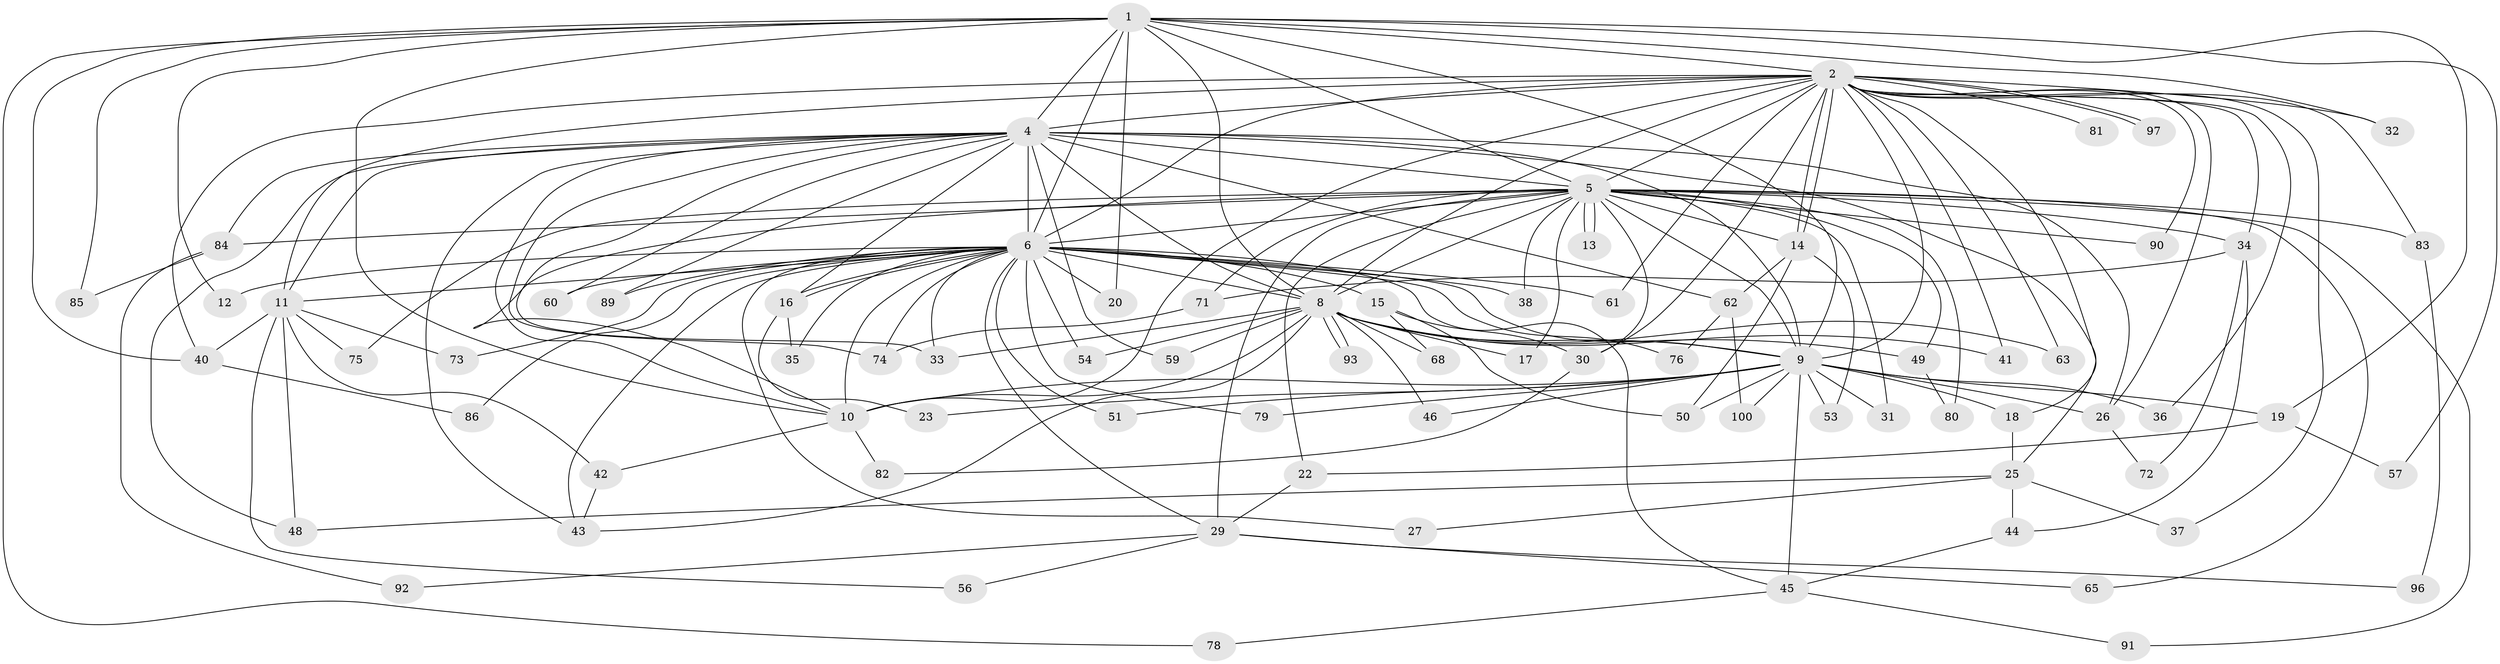 // original degree distribution, {17: 0.01, 25: 0.02, 13: 0.01, 23: 0.01, 28: 0.01, 20: 0.01, 24: 0.01, 21: 0.01, 12: 0.01, 7: 0.02, 2: 0.56, 4: 0.11, 5: 0.03, 3: 0.17, 6: 0.01}
// Generated by graph-tools (version 1.1) at 2025/11/02/21/25 10:11:08]
// undirected, 78 vertices, 180 edges
graph export_dot {
graph [start="1"]
  node [color=gray90,style=filled];
  1;
  2 [super="+3"];
  4 [super="+64"];
  5 [super="+67"];
  6 [super="+7"];
  8 [super="+99"];
  9 [super="+95"];
  10 [super="+24"];
  11 [super="+47"];
  12;
  13;
  14 [super="+21"];
  15 [super="+52"];
  16 [super="+28"];
  17;
  18;
  19;
  20;
  22;
  23;
  25 [super="+58"];
  26 [super="+66"];
  27;
  29 [super="+69"];
  30 [super="+39"];
  31;
  32;
  33 [super="+77"];
  34;
  35;
  36;
  37;
  38;
  40 [super="+55"];
  41;
  42;
  43 [super="+98"];
  44;
  45 [super="+88"];
  46;
  48;
  49;
  50;
  51;
  53;
  54;
  56;
  57;
  59;
  60;
  61;
  62 [super="+70"];
  63;
  65;
  68;
  71;
  72;
  73;
  74 [super="+87"];
  75;
  76;
  78;
  79;
  80;
  81;
  82;
  83 [super="+94"];
  84;
  85;
  86;
  89;
  90;
  91;
  92;
  93;
  96;
  97;
  100;
  1 -- 2 [weight=2];
  1 -- 4;
  1 -- 5;
  1 -- 6 [weight=2];
  1 -- 8;
  1 -- 9;
  1 -- 10;
  1 -- 12;
  1 -- 19;
  1 -- 20;
  1 -- 32;
  1 -- 40;
  1 -- 57;
  1 -- 78;
  1 -- 85;
  2 -- 4 [weight=2];
  2 -- 5 [weight=2];
  2 -- 6 [weight=4];
  2 -- 8 [weight=2];
  2 -- 9 [weight=2];
  2 -- 10 [weight=2];
  2 -- 11;
  2 -- 14;
  2 -- 14;
  2 -- 18;
  2 -- 30;
  2 -- 32;
  2 -- 34;
  2 -- 36;
  2 -- 37;
  2 -- 40;
  2 -- 41;
  2 -- 63;
  2 -- 81 [weight=2];
  2 -- 83;
  2 -- 97;
  2 -- 97;
  2 -- 26;
  2 -- 90;
  2 -- 61;
  4 -- 5;
  4 -- 6 [weight=2];
  4 -- 8;
  4 -- 9 [weight=2];
  4 -- 10;
  4 -- 11;
  4 -- 25;
  4 -- 33;
  4 -- 43;
  4 -- 48;
  4 -- 59;
  4 -- 60;
  4 -- 74;
  4 -- 84;
  4 -- 89;
  4 -- 62;
  4 -- 16;
  4 -- 26;
  5 -- 6 [weight=3];
  5 -- 8;
  5 -- 9;
  5 -- 10;
  5 -- 13;
  5 -- 13;
  5 -- 17;
  5 -- 22;
  5 -- 31;
  5 -- 34;
  5 -- 38;
  5 -- 49;
  5 -- 65;
  5 -- 71;
  5 -- 75;
  5 -- 80;
  5 -- 83 [weight=2];
  5 -- 90;
  5 -- 91;
  5 -- 84;
  5 -- 29;
  5 -- 14;
  5 -- 30;
  6 -- 8 [weight=2];
  6 -- 9 [weight=3];
  6 -- 10 [weight=2];
  6 -- 12;
  6 -- 15 [weight=2];
  6 -- 16;
  6 -- 16;
  6 -- 20;
  6 -- 27;
  6 -- 29;
  6 -- 43;
  6 -- 54;
  6 -- 73;
  6 -- 74;
  6 -- 76;
  6 -- 79;
  6 -- 86;
  6 -- 89;
  6 -- 35;
  6 -- 38;
  6 -- 51;
  6 -- 60;
  6 -- 61;
  6 -- 45;
  6 -- 11;
  6 -- 33;
  8 -- 9;
  8 -- 10;
  8 -- 17;
  8 -- 33;
  8 -- 41;
  8 -- 46;
  8 -- 49;
  8 -- 54;
  8 -- 59;
  8 -- 63;
  8 -- 68;
  8 -- 93;
  8 -- 93;
  8 -- 43;
  9 -- 10 [weight=2];
  9 -- 18;
  9 -- 19;
  9 -- 23;
  9 -- 26;
  9 -- 31;
  9 -- 36;
  9 -- 45;
  9 -- 46;
  9 -- 50;
  9 -- 51;
  9 -- 53;
  9 -- 79;
  9 -- 100;
  10 -- 42;
  10 -- 82;
  11 -- 42;
  11 -- 48;
  11 -- 56;
  11 -- 75;
  11 -- 40;
  11 -- 73;
  14 -- 62 [weight=2];
  14 -- 50;
  14 -- 53;
  15 -- 30;
  15 -- 50;
  15 -- 68;
  16 -- 23;
  16 -- 35;
  18 -- 25;
  19 -- 22;
  19 -- 57;
  22 -- 29;
  25 -- 27;
  25 -- 37;
  25 -- 44;
  25 -- 48;
  26 -- 72;
  29 -- 56;
  29 -- 65;
  29 -- 92;
  29 -- 96;
  30 -- 82;
  34 -- 44;
  34 -- 71;
  34 -- 72;
  40 -- 86;
  42 -- 43;
  44 -- 45;
  45 -- 78;
  45 -- 91;
  49 -- 80;
  62 -- 100;
  62 -- 76;
  71 -- 74;
  83 -- 96;
  84 -- 85;
  84 -- 92;
}

